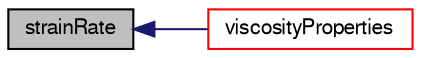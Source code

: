 digraph "strainRate"
{
  bgcolor="transparent";
  edge [fontname="FreeSans",fontsize="10",labelfontname="FreeSans",labelfontsize="10"];
  node [fontname="FreeSans",fontsize="10",shape=record];
  rankdir="LR";
  Node57 [label="strainRate",height=0.2,width=0.4,color="black", fillcolor="grey75", style="filled", fontcolor="black"];
  Node57 -> Node58 [dir="back",color="midnightblue",fontsize="10",style="solid",fontname="FreeSans"];
  Node58 [label="viscosityProperties",height=0.2,width=0.4,color="red",URL="$a30514.html#ab0da91b923fbe3b57433e806f8883acf",tooltip="Return the phase transport properties dictionary. "];
}
